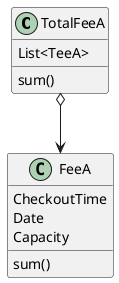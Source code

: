 @startuml
class TotalFeeA {
    List<TeeA>
    sum()
}

class FeeA {
    CheckoutTime
    Date
    Capacity
    sum()
}

TotalFeeA o--> FeeA
@enduml